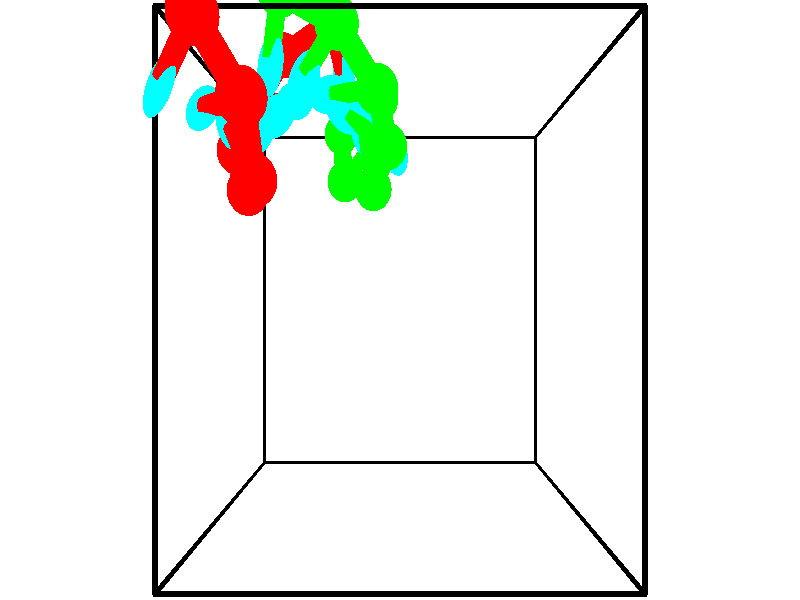 // switches for output
#declare DRAW_BASES = 1; // possible values are 0, 1; only relevant for DNA ribbons
#declare DRAW_BASES_TYPE = 3; // possible values are 1, 2, 3; only relevant for DNA ribbons
#declare DRAW_FOG = 0; // set to 1 to enable fog

#include "colors.inc"

#include "transforms.inc"
background { rgb <1, 1, 1>}

#default {
   normal{
       ripples 0.25
       frequency 0.20
       turbulence 0.2
       lambda 5
   }
	finish {
		phong 0.1
		phong_size 40.
	}
}

// original window dimensions: 1024x640


// camera settings

camera {
	sky <-0, 1, 0>
	up <-0, 1, 0>
	right 1.6 * <1, 0, 0>
	location <2.5, 2.5, 11.1562>
	look_at <2.5, 2.5, 2.5>
	direction <0, 0, -8.6562>
	angle 67.0682
}


# declare cpy_camera_pos = <2.5, 2.5, 11.1562>;
# if (DRAW_FOG = 1)
fog {
	fog_type 2
	up vnormalize(cpy_camera_pos)
	color rgbt<1,1,1,0.3>
	distance 1e-5
	fog_alt 3e-3
	fog_offset 4
}
# end


// LIGHTS

# declare lum = 6;
global_settings {
	ambient_light rgb lum * <0.05, 0.05, 0.05>
	max_trace_level 15
}# declare cpy_direct_light_amount = 0.25;
light_source
{	1000 * <-1, -1, 1>,
	rgb lum * cpy_direct_light_amount
	parallel
}

light_source
{	1000 * <1, 1, -1>,
	rgb lum * cpy_direct_light_amount
	parallel
}

// strand 0

// nucleotide -1

// particle -1
sphere {
	<0.502270, 4.797581, 5.348417> 0.250000
	pigment { color rgbt <1,0,0,0> }
	no_shadow
}
cylinder {
	<0.264406, 4.507942, 5.208668>,  <0.121688, 4.334159, 5.124818>, 0.100000
	pigment { color rgbt <1,0,0,0> }
	no_shadow
}
cylinder {
	<0.264406, 4.507942, 5.208668>,  <0.502270, 4.797581, 5.348417>, 0.100000
	pigment { color rgbt <1,0,0,0> }
	no_shadow
}

// particle -1
sphere {
	<0.264406, 4.507942, 5.208668> 0.100000
	pigment { color rgbt <1,0,0,0> }
	no_shadow
}
sphere {
	0, 1
	scale<0.080000,0.200000,0.300000>
	matrix <0.612185, -0.126121, -0.780592,
		0.521162, -0.678068, 0.518280,
		-0.594660, -0.724098, -0.349373,
		0.086008, 4.290713, 5.103856>
	pigment { color rgbt <0,1,1,0> }
	no_shadow
}
cylinder {
	<0.943755, 4.163851, 5.230647>,  <0.502270, 4.797581, 5.348417>, 0.130000
	pigment { color rgbt <1,0,0,0> }
	no_shadow
}

// nucleotide -1

// particle -1
sphere {
	<0.943755, 4.163851, 5.230647> 0.250000
	pigment { color rgbt <1,0,0,0> }
	no_shadow
}
cylinder {
	<0.640051, 4.178117, 4.970723>,  <0.457828, 4.186676, 4.814769>, 0.100000
	pigment { color rgbt <1,0,0,0> }
	no_shadow
}
cylinder {
	<0.640051, 4.178117, 4.970723>,  <0.943755, 4.163851, 5.230647>, 0.100000
	pigment { color rgbt <1,0,0,0> }
	no_shadow
}

// particle -1
sphere {
	<0.640051, 4.178117, 4.970723> 0.100000
	pigment { color rgbt <1,0,0,0> }
	no_shadow
}
sphere {
	0, 1
	scale<0.080000,0.200000,0.300000>
	matrix <0.642034, -0.122174, -0.756880,
		-0.106383, -0.991868, 0.069864,
		-0.759260, 0.035664, -0.649810,
		0.412273, 4.188816, 4.775780>
	pigment { color rgbt <0,1,1,0> }
	no_shadow
}
cylinder {
	<0.915685, 3.581881, 4.615064>,  <0.943755, 4.163851, 5.230647>, 0.130000
	pigment { color rgbt <1,0,0,0> }
	no_shadow
}

// nucleotide -1

// particle -1
sphere {
	<0.915685, 3.581881, 4.615064> 0.250000
	pigment { color rgbt <1,0,0,0> }
	no_shadow
}
cylinder {
	<0.733263, 3.913932, 4.486750>,  <0.623810, 4.113163, 4.409761>, 0.100000
	pigment { color rgbt <1,0,0,0> }
	no_shadow
}
cylinder {
	<0.733263, 3.913932, 4.486750>,  <0.915685, 3.581881, 4.615064>, 0.100000
	pigment { color rgbt <1,0,0,0> }
	no_shadow
}

// particle -1
sphere {
	<0.733263, 3.913932, 4.486750> 0.100000
	pigment { color rgbt <1,0,0,0> }
	no_shadow
}
sphere {
	0, 1
	scale<0.080000,0.200000,0.300000>
	matrix <0.567930, -0.006043, -0.823054,
		-0.685178, -0.557542, -0.468699,
		-0.456055, 0.830127, -0.320785,
		0.596447, 4.162970, 4.390514>
	pigment { color rgbt <0,1,1,0> }
	no_shadow
}
cylinder {
	<0.658606, 3.600745, 3.836600>,  <0.915685, 3.581881, 4.615064>, 0.130000
	pigment { color rgbt <1,0,0,0> }
	no_shadow
}

// nucleotide -1

// particle -1
sphere {
	<0.658606, 3.600745, 3.836600> 0.250000
	pigment { color rgbt <1,0,0,0> }
	no_shadow
}
cylinder {
	<0.775248, 3.957015, 3.976123>,  <0.845232, 4.170776, 4.059836>, 0.100000
	pigment { color rgbt <1,0,0,0> }
	no_shadow
}
cylinder {
	<0.775248, 3.957015, 3.976123>,  <0.658606, 3.600745, 3.836600>, 0.100000
	pigment { color rgbt <1,0,0,0> }
	no_shadow
}

// particle -1
sphere {
	<0.775248, 3.957015, 3.976123> 0.100000
	pigment { color rgbt <1,0,0,0> }
	no_shadow
}
sphere {
	0, 1
	scale<0.080000,0.200000,0.300000>
	matrix <0.414393, 0.211028, -0.885294,
		-0.862117, 0.402698, -0.307553,
		0.291604, 0.890675, 0.348806,
		0.862729, 4.224217, 4.080765>
	pigment { color rgbt <0,1,1,0> }
	no_shadow
}
cylinder {
	<0.396834, 4.095455, 3.373291>,  <0.658606, 3.600745, 3.836600>, 0.130000
	pigment { color rgbt <1,0,0,0> }
	no_shadow
}

// nucleotide -1

// particle -1
sphere {
	<0.396834, 4.095455, 3.373291> 0.250000
	pigment { color rgbt <1,0,0,0> }
	no_shadow
}
cylinder {
	<0.715969, 4.267907, 3.541854>,  <0.907450, 4.371378, 3.642991>, 0.100000
	pigment { color rgbt <1,0,0,0> }
	no_shadow
}
cylinder {
	<0.715969, 4.267907, 3.541854>,  <0.396834, 4.095455, 3.373291>, 0.100000
	pigment { color rgbt <1,0,0,0> }
	no_shadow
}

// particle -1
sphere {
	<0.715969, 4.267907, 3.541854> 0.100000
	pigment { color rgbt <1,0,0,0> }
	no_shadow
}
sphere {
	0, 1
	scale<0.080000,0.200000,0.300000>
	matrix <0.331684, 0.269796, -0.903989,
		-0.503431, 0.861009, 0.072254,
		0.797837, 0.431131, 0.421406,
		0.955320, 4.397246, 3.668276>
	pigment { color rgbt <0,1,1,0> }
	no_shadow
}
cylinder {
	<0.535649, 4.719094, 2.964604>,  <0.396834, 4.095455, 3.373291>, 0.130000
	pigment { color rgbt <1,0,0,0> }
	no_shadow
}

// nucleotide -1

// particle -1
sphere {
	<0.535649, 4.719094, 2.964604> 0.250000
	pigment { color rgbt <1,0,0,0> }
	no_shadow
}
cylinder {
	<0.876488, 4.678748, 3.170033>,  <1.080991, 4.654541, 3.293291>, 0.100000
	pigment { color rgbt <1,0,0,0> }
	no_shadow
}
cylinder {
	<0.876488, 4.678748, 3.170033>,  <0.535649, 4.719094, 2.964604>, 0.100000
	pigment { color rgbt <1,0,0,0> }
	no_shadow
}

// particle -1
sphere {
	<0.876488, 4.678748, 3.170033> 0.100000
	pigment { color rgbt <1,0,0,0> }
	no_shadow
}
sphere {
	0, 1
	scale<0.080000,0.200000,0.300000>
	matrix <0.523049, 0.199216, -0.828694,
		-0.018727, 0.974751, 0.222508,
		0.852097, -0.100864, 0.513573,
		1.132117, 4.648489, 3.324105>
	pigment { color rgbt <0,1,1,0> }
	no_shadow
}
cylinder {
	<0.901956, 5.321105, 2.804257>,  <0.535649, 4.719094, 2.964604>, 0.130000
	pigment { color rgbt <1,0,0,0> }
	no_shadow
}

// nucleotide -1

// particle -1
sphere {
	<0.901956, 5.321105, 2.804257> 0.250000
	pigment { color rgbt <1,0,0,0> }
	no_shadow
}
cylinder {
	<1.169424, 5.047250, 2.920291>,  <1.329905, 4.882936, 2.989911>, 0.100000
	pigment { color rgbt <1,0,0,0> }
	no_shadow
}
cylinder {
	<1.169424, 5.047250, 2.920291>,  <0.901956, 5.321105, 2.804257>, 0.100000
	pigment { color rgbt <1,0,0,0> }
	no_shadow
}

// particle -1
sphere {
	<1.169424, 5.047250, 2.920291> 0.100000
	pigment { color rgbt <1,0,0,0> }
	no_shadow
}
sphere {
	0, 1
	scale<0.080000,0.200000,0.300000>
	matrix <0.662522, 0.371475, -0.650438,
		0.337556, 0.627117, 0.701983,
		0.668670, -0.684639, 0.290085,
		1.370025, 4.841858, 3.007317>
	pigment { color rgbt <0,1,1,0> }
	no_shadow
}
cylinder {
	<1.534110, 5.715631, 2.776399>,  <0.901956, 5.321105, 2.804257>, 0.130000
	pigment { color rgbt <1,0,0,0> }
	no_shadow
}

// nucleotide -1

// particle -1
sphere {
	<1.534110, 5.715631, 2.776399> 0.250000
	pigment { color rgbt <1,0,0,0> }
	no_shadow
}
cylinder {
	<1.640303, 5.330910, 2.749699>,  <1.704018, 5.100077, 2.733679>, 0.100000
	pigment { color rgbt <1,0,0,0> }
	no_shadow
}
cylinder {
	<1.640303, 5.330910, 2.749699>,  <1.534110, 5.715631, 2.776399>, 0.100000
	pigment { color rgbt <1,0,0,0> }
	no_shadow
}

// particle -1
sphere {
	<1.640303, 5.330910, 2.749699> 0.100000
	pigment { color rgbt <1,0,0,0> }
	no_shadow
}
sphere {
	0, 1
	scale<0.080000,0.200000,0.300000>
	matrix <0.660150, 0.231803, -0.714471,
		0.702653, 0.145614, 0.696473,
		0.265482, -0.961802, -0.066750,
		1.719947, 5.042369, 2.729674>
	pigment { color rgbt <0,1,1,0> }
	no_shadow
}
// strand 1

// nucleotide -1

// particle -1
sphere {
	<2.217536, 5.081997, 1.776765> 0.250000
	pigment { color rgbt <0,1,0,0> }
	no_shadow
}
cylinder {
	<2.334938, 4.700790, 1.746796>,  <2.405380, 4.472066, 1.728815>, 0.100000
	pigment { color rgbt <0,1,0,0> }
	no_shadow
}
cylinder {
	<2.334938, 4.700790, 1.746796>,  <2.217536, 5.081997, 1.776765>, 0.100000
	pigment { color rgbt <0,1,0,0> }
	no_shadow
}

// particle -1
sphere {
	<2.334938, 4.700790, 1.746796> 0.100000
	pigment { color rgbt <0,1,0,0> }
	no_shadow
}
sphere {
	0, 1
	scale<0.080000,0.200000,0.300000>
	matrix <-0.371125, -0.185822, 0.909800,
		-0.880977, -0.239226, -0.408228,
		0.293505, -0.953017, -0.074923,
		2.422990, 4.414886, 1.724319>
	pigment { color rgbt <0,1,1,0> }
	no_shadow
}
cylinder {
	<1.604741, 4.594235, 1.976234>,  <2.217536, 5.081997, 1.776765>, 0.130000
	pigment { color rgbt <0,1,0,0> }
	no_shadow
}

// nucleotide -1

// particle -1
sphere {
	<1.604741, 4.594235, 1.976234> 0.250000
	pigment { color rgbt <0,1,0,0> }
	no_shadow
}
cylinder {
	<1.988087, 4.497429, 2.036854>,  <2.218094, 4.439345, 2.073226>, 0.100000
	pigment { color rgbt <0,1,0,0> }
	no_shadow
}
cylinder {
	<1.988087, 4.497429, 2.036854>,  <1.604741, 4.594235, 1.976234>, 0.100000
	pigment { color rgbt <0,1,0,0> }
	no_shadow
}

// particle -1
sphere {
	<1.988087, 4.497429, 2.036854> 0.100000
	pigment { color rgbt <0,1,0,0> }
	no_shadow
}
sphere {
	0, 1
	scale<0.080000,0.200000,0.300000>
	matrix <-0.180980, -0.104280, 0.977943,
		-0.220876, -0.964652, -0.143739,
		0.958363, -0.242018, 0.151550,
		2.275596, 4.424825, 2.082319>
	pigment { color rgbt <0,1,1,0> }
	no_shadow
}
cylinder {
	<1.686974, 3.946832, 2.287417>,  <1.604741, 4.594235, 1.976234>, 0.130000
	pigment { color rgbt <0,1,0,0> }
	no_shadow
}

// nucleotide -1

// particle -1
sphere {
	<1.686974, 3.946832, 2.287417> 0.250000
	pigment { color rgbt <0,1,0,0> }
	no_shadow
}
cylinder {
	<1.955605, 4.216782, 2.409748>,  <2.116783, 4.378752, 2.483146>, 0.100000
	pigment { color rgbt <0,1,0,0> }
	no_shadow
}
cylinder {
	<1.955605, 4.216782, 2.409748>,  <1.686974, 3.946832, 2.287417>, 0.100000
	pigment { color rgbt <0,1,0,0> }
	no_shadow
}

// particle -1
sphere {
	<1.955605, 4.216782, 2.409748> 0.100000
	pigment { color rgbt <0,1,0,0> }
	no_shadow
}
sphere {
	0, 1
	scale<0.080000,0.200000,0.300000>
	matrix <-0.357988, -0.065836, 0.931402,
		0.648714, -0.734990, 0.197383,
		0.671576, 0.674875, 0.305827,
		2.157077, 4.419244, 2.501496>
	pigment { color rgbt <0,1,1,0> }
	no_shadow
}
cylinder {
	<2.134026, 3.766224, 2.881102>,  <1.686974, 3.946832, 2.287417>, 0.130000
	pigment { color rgbt <0,1,0,0> }
	no_shadow
}

// nucleotide -1

// particle -1
sphere {
	<2.134026, 3.766224, 2.881102> 0.250000
	pigment { color rgbt <0,1,0,0> }
	no_shadow
}
cylinder {
	<2.063972, 4.158062, 2.841666>,  <2.021940, 4.393165, 2.818004>, 0.100000
	pigment { color rgbt <0,1,0,0> }
	no_shadow
}
cylinder {
	<2.063972, 4.158062, 2.841666>,  <2.134026, 3.766224, 2.881102>, 0.100000
	pigment { color rgbt <0,1,0,0> }
	no_shadow
}

// particle -1
sphere {
	<2.063972, 4.158062, 2.841666> 0.100000
	pigment { color rgbt <0,1,0,0> }
	no_shadow
}
sphere {
	0, 1
	scale<0.080000,0.200000,0.300000>
	matrix <-0.406605, 0.019235, 0.913402,
		0.896661, 0.200055, 0.394939,
		-0.175134, 0.979596, -0.098591,
		2.011432, 4.451941, 2.812088>
	pigment { color rgbt <0,1,1,0> }
	no_shadow
}
cylinder {
	<2.340523, 4.145556, 3.381913>,  <2.134026, 3.766224, 2.881102>, 0.130000
	pigment { color rgbt <0,1,0,0> }
	no_shadow
}

// nucleotide -1

// particle -1
sphere {
	<2.340523, 4.145556, 3.381913> 0.250000
	pigment { color rgbt <0,1,0,0> }
	no_shadow
}
cylinder {
	<2.026268, 4.371775, 3.281568>,  <1.837715, 4.507506, 3.221360>, 0.100000
	pigment { color rgbt <0,1,0,0> }
	no_shadow
}
cylinder {
	<2.026268, 4.371775, 3.281568>,  <2.340523, 4.145556, 3.381913>, 0.100000
	pigment { color rgbt <0,1,0,0> }
	no_shadow
}

// particle -1
sphere {
	<2.026268, 4.371775, 3.281568> 0.100000
	pigment { color rgbt <0,1,0,0> }
	no_shadow
}
sphere {
	0, 1
	scale<0.080000,0.200000,0.300000>
	matrix <-0.248668, 0.082637, 0.965057,
		0.566516, 0.820566, 0.075711,
		-0.785636, 0.565547, -0.250864,
		1.790577, 4.541439, 3.206309>
	pigment { color rgbt <0,1,1,0> }
	no_shadow
}
cylinder {
	<2.229708, 4.575931, 4.013855>,  <2.340523, 4.145556, 3.381913>, 0.130000
	pigment { color rgbt <0,1,0,0> }
	no_shadow
}

// nucleotide -1

// particle -1
sphere {
	<2.229708, 4.575931, 4.013855> 0.250000
	pigment { color rgbt <0,1,0,0> }
	no_shadow
}
cylinder {
	<1.888500, 4.605064, 3.807146>,  <1.683776, 4.622545, 3.683121>, 0.100000
	pigment { color rgbt <0,1,0,0> }
	no_shadow
}
cylinder {
	<1.888500, 4.605064, 3.807146>,  <2.229708, 4.575931, 4.013855>, 0.100000
	pigment { color rgbt <0,1,0,0> }
	no_shadow
}

// particle -1
sphere {
	<1.888500, 4.605064, 3.807146> 0.100000
	pigment { color rgbt <0,1,0,0> }
	no_shadow
}
sphere {
	0, 1
	scale<0.080000,0.200000,0.300000>
	matrix <-0.521677, -0.091440, 0.848228,
		0.014527, 0.993143, 0.115996,
		-0.853019, 0.072835, -0.516772,
		1.632594, 4.626915, 3.652114>
	pigment { color rgbt <0,1,1,0> }
	no_shadow
}
cylinder {
	<1.784224, 5.109299, 4.344659>,  <2.229708, 4.575931, 4.013855>, 0.130000
	pigment { color rgbt <0,1,0,0> }
	no_shadow
}

// nucleotide -1

// particle -1
sphere {
	<1.784224, 5.109299, 4.344659> 0.250000
	pigment { color rgbt <0,1,0,0> }
	no_shadow
}
cylinder {
	<1.537632, 4.886335, 4.122219>,  <1.389677, 4.752557, 3.988755>, 0.100000
	pigment { color rgbt <0,1,0,0> }
	no_shadow
}
cylinder {
	<1.537632, 4.886335, 4.122219>,  <1.784224, 5.109299, 4.344659>, 0.100000
	pigment { color rgbt <0,1,0,0> }
	no_shadow
}

// particle -1
sphere {
	<1.537632, 4.886335, 4.122219> 0.100000
	pigment { color rgbt <0,1,0,0> }
	no_shadow
}
sphere {
	0, 1
	scale<0.080000,0.200000,0.300000>
	matrix <-0.591651, -0.138068, 0.794284,
		-0.519521, 0.818677, -0.244675,
		-0.616480, -0.557409, -0.556100,
		1.352688, 4.719112, 3.955389>
	pigment { color rgbt <0,1,1,0> }
	no_shadow
}
cylinder {
	<1.129928, 5.428164, 4.323443>,  <1.784224, 5.109299, 4.344659>, 0.130000
	pigment { color rgbt <0,1,0,0> }
	no_shadow
}

// nucleotide -1

// particle -1
sphere {
	<1.129928, 5.428164, 4.323443> 0.250000
	pigment { color rgbt <0,1,0,0> }
	no_shadow
}
cylinder {
	<1.062344, 5.037745, 4.268624>,  <1.021793, 4.803493, 4.235733>, 0.100000
	pigment { color rgbt <0,1,0,0> }
	no_shadow
}
cylinder {
	<1.062344, 5.037745, 4.268624>,  <1.129928, 5.428164, 4.323443>, 0.100000
	pigment { color rgbt <0,1,0,0> }
	no_shadow
}

// particle -1
sphere {
	<1.062344, 5.037745, 4.268624> 0.100000
	pigment { color rgbt <0,1,0,0> }
	no_shadow
}
sphere {
	0, 1
	scale<0.080000,0.200000,0.300000>
	matrix <-0.599966, -0.008466, 0.799980,
		-0.781980, 0.217389, -0.584165,
		-0.168961, -0.976048, -0.137047,
		1.011655, 4.744930, 4.227510>
	pigment { color rgbt <0,1,1,0> }
	no_shadow
}
// box output
cylinder {
	<0.000000, 0.000000, 0.000000>,  <5.000000, 0.000000, 0.000000>, 0.025000
	pigment { color rgbt <0,0,0,0> }
	no_shadow
}
cylinder {
	<0.000000, 0.000000, 0.000000>,  <0.000000, 5.000000, 0.000000>, 0.025000
	pigment { color rgbt <0,0,0,0> }
	no_shadow
}
cylinder {
	<0.000000, 0.000000, 0.000000>,  <0.000000, 0.000000, 5.000000>, 0.025000
	pigment { color rgbt <0,0,0,0> }
	no_shadow
}
cylinder {
	<5.000000, 5.000000, 5.000000>,  <0.000000, 5.000000, 5.000000>, 0.025000
	pigment { color rgbt <0,0,0,0> }
	no_shadow
}
cylinder {
	<5.000000, 5.000000, 5.000000>,  <5.000000, 0.000000, 5.000000>, 0.025000
	pigment { color rgbt <0,0,0,0> }
	no_shadow
}
cylinder {
	<5.000000, 5.000000, 5.000000>,  <5.000000, 5.000000, 0.000000>, 0.025000
	pigment { color rgbt <0,0,0,0> }
	no_shadow
}
cylinder {
	<0.000000, 0.000000, 5.000000>,  <0.000000, 5.000000, 5.000000>, 0.025000
	pigment { color rgbt <0,0,0,0> }
	no_shadow
}
cylinder {
	<0.000000, 0.000000, 5.000000>,  <5.000000, 0.000000, 5.000000>, 0.025000
	pigment { color rgbt <0,0,0,0> }
	no_shadow
}
cylinder {
	<5.000000, 5.000000, 0.000000>,  <0.000000, 5.000000, 0.000000>, 0.025000
	pigment { color rgbt <0,0,0,0> }
	no_shadow
}
cylinder {
	<5.000000, 5.000000, 0.000000>,  <5.000000, 0.000000, 0.000000>, 0.025000
	pigment { color rgbt <0,0,0,0> }
	no_shadow
}
cylinder {
	<5.000000, 0.000000, 5.000000>,  <5.000000, 0.000000, 0.000000>, 0.025000
	pigment { color rgbt <0,0,0,0> }
	no_shadow
}
cylinder {
	<0.000000, 5.000000, 0.000000>,  <0.000000, 5.000000, 5.000000>, 0.025000
	pigment { color rgbt <0,0,0,0> }
	no_shadow
}
// end of box output
